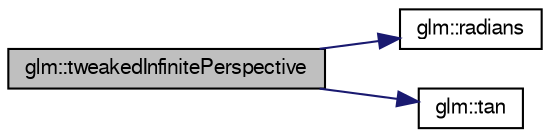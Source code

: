 digraph G
{
  bgcolor="transparent";
  edge [fontname="FreeSans",fontsize=10,labelfontname="FreeSans",labelfontsize=10];
  node [fontname="FreeSans",fontsize=10,shape=record];
  rankdir=LR;
  Node1 [label="glm::tweakedInfinitePerspective",height=0.2,width=0.4,color="black", fillcolor="grey75", style="filled" fontcolor="black"];
  Node1 -> Node2 [color="midnightblue",fontsize=10,style="solid"];
  Node2 [label="glm::radians",height=0.2,width=0.4,color="black",URL="$group__core__func__trigonometric.html#g87953103f3ac701b8440a7d904fa2e4d"];
  Node1 -> Node3 [color="midnightblue",fontsize=10,style="solid"];
  Node3 [label="glm::tan",height=0.2,width=0.4,color="black",URL="$group__core__func__trigonometric.html#g93a81f04757351ba92d924e237cbeb61"];
}

